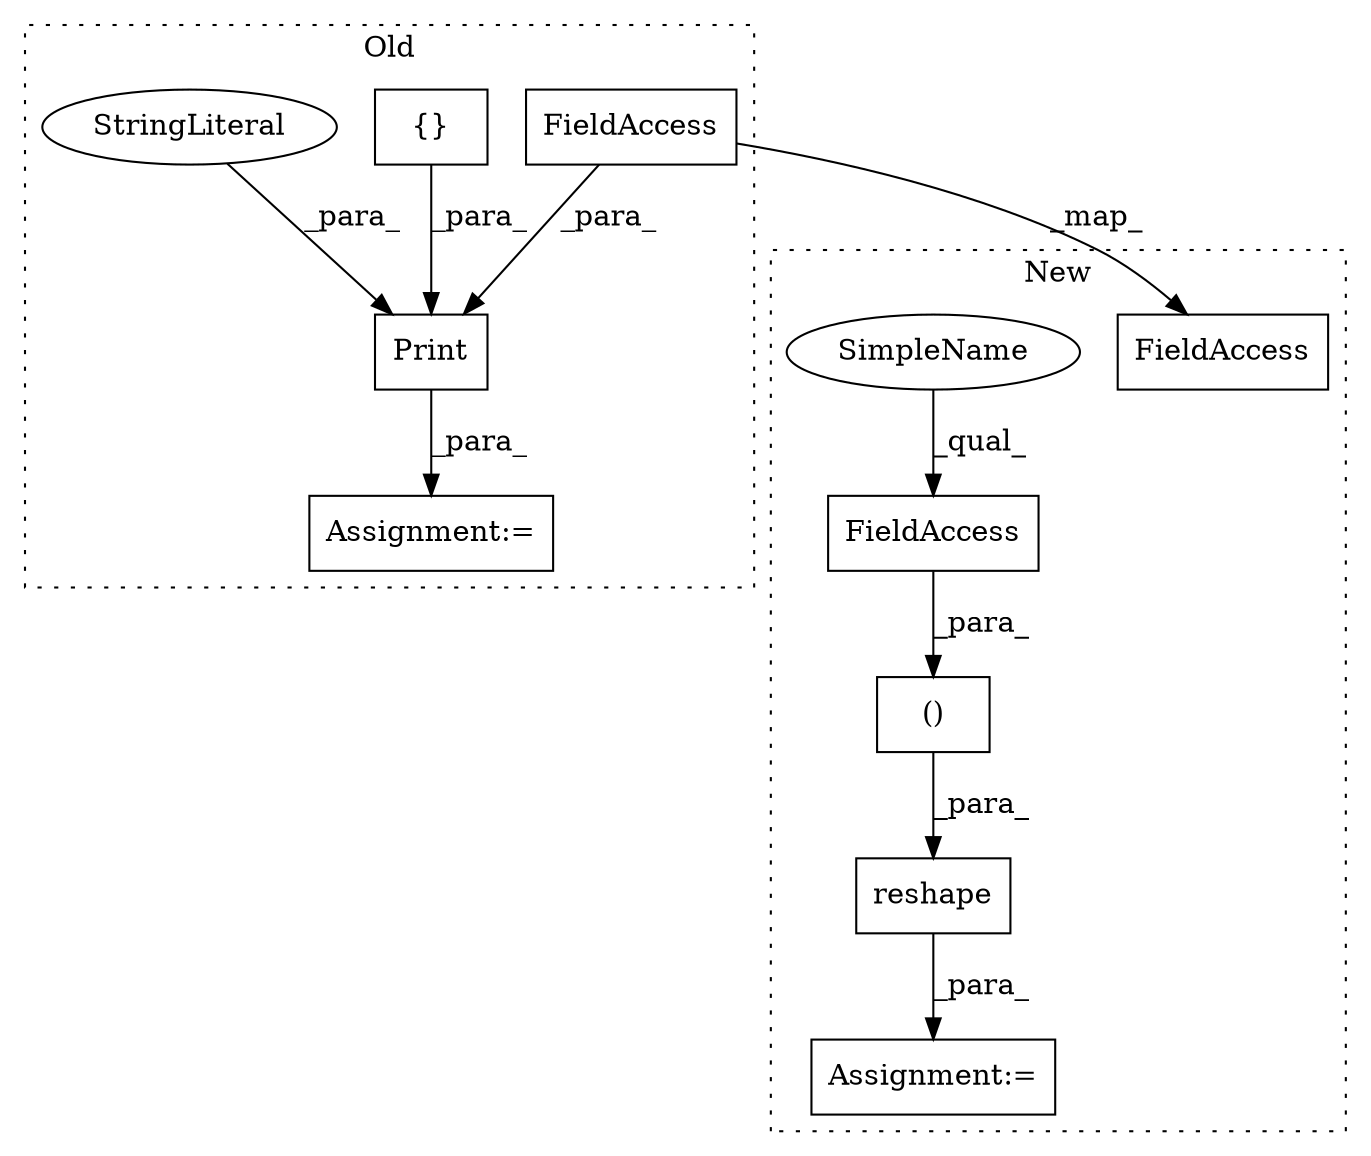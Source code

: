 digraph G {
subgraph cluster0 {
1 [label="Print" a="32" s="6058,6133" l="6,1" shape="box"];
3 [label="{}" a="4" s="6090,6106" l="1,1" shape="box"];
6 [label="Assignment:=" a="7" s="6046" l="1" shape="box"];
7 [label="StringLiteral" a="45" s="6124" l="9" shape="ellipse"];
9 [label="FieldAccess" a="22" s="6108" l="15" shape="box"];
label = "Old";
style="dotted";
}
subgraph cluster1 {
2 [label="()" a="106" s="6270" l="39" shape="box"];
4 [label="FieldAccess" a="22" s="6294" l="15" shape="box"];
5 [label="reshape" a="32" s="6239,6309" l="8,2" shape="box"];
8 [label="FieldAccess" a="22" s="5985" l="15" shape="box"];
10 [label="Assignment:=" a="7" s="6227" l="1" shape="box"];
11 [label="SimpleName" a="42" s="6294" l="4" shape="ellipse"];
label = "New";
style="dotted";
}
1 -> 6 [label="_para_"];
2 -> 5 [label="_para_"];
3 -> 1 [label="_para_"];
4 -> 2 [label="_para_"];
5 -> 10 [label="_para_"];
7 -> 1 [label="_para_"];
9 -> 1 [label="_para_"];
9 -> 8 [label="_map_"];
11 -> 4 [label="_qual_"];
}